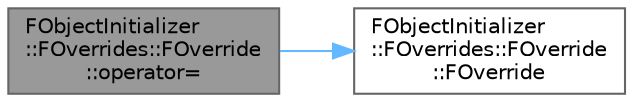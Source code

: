 digraph "FObjectInitializer::FOverrides::FOverride::operator="
{
 // INTERACTIVE_SVG=YES
 // LATEX_PDF_SIZE
  bgcolor="transparent";
  edge [fontname=Helvetica,fontsize=10,labelfontname=Helvetica,labelfontsize=10];
  node [fontname=Helvetica,fontsize=10,shape=box,height=0.2,width=0.4];
  rankdir="LR";
  Node1 [id="Node000001",label="FObjectInitializer\l::FOverrides::FOverride\l::operator=",height=0.2,width=0.4,color="gray40", fillcolor="grey60", style="filled", fontcolor="black",tooltip=" "];
  Node1 -> Node2 [id="edge1_Node000001_Node000002",color="steelblue1",style="solid",tooltip=" "];
  Node2 [id="Node000002",label="FObjectInitializer\l::FOverrides::FOverride\l::FOverride",height=0.2,width=0.4,color="grey40", fillcolor="white", style="filled",URL="$de/d4e/structFObjectInitializer_1_1FOverrides_1_1FOverride.html#aff88191790860fedf6f516e9442ff809",tooltip=" "];
}
